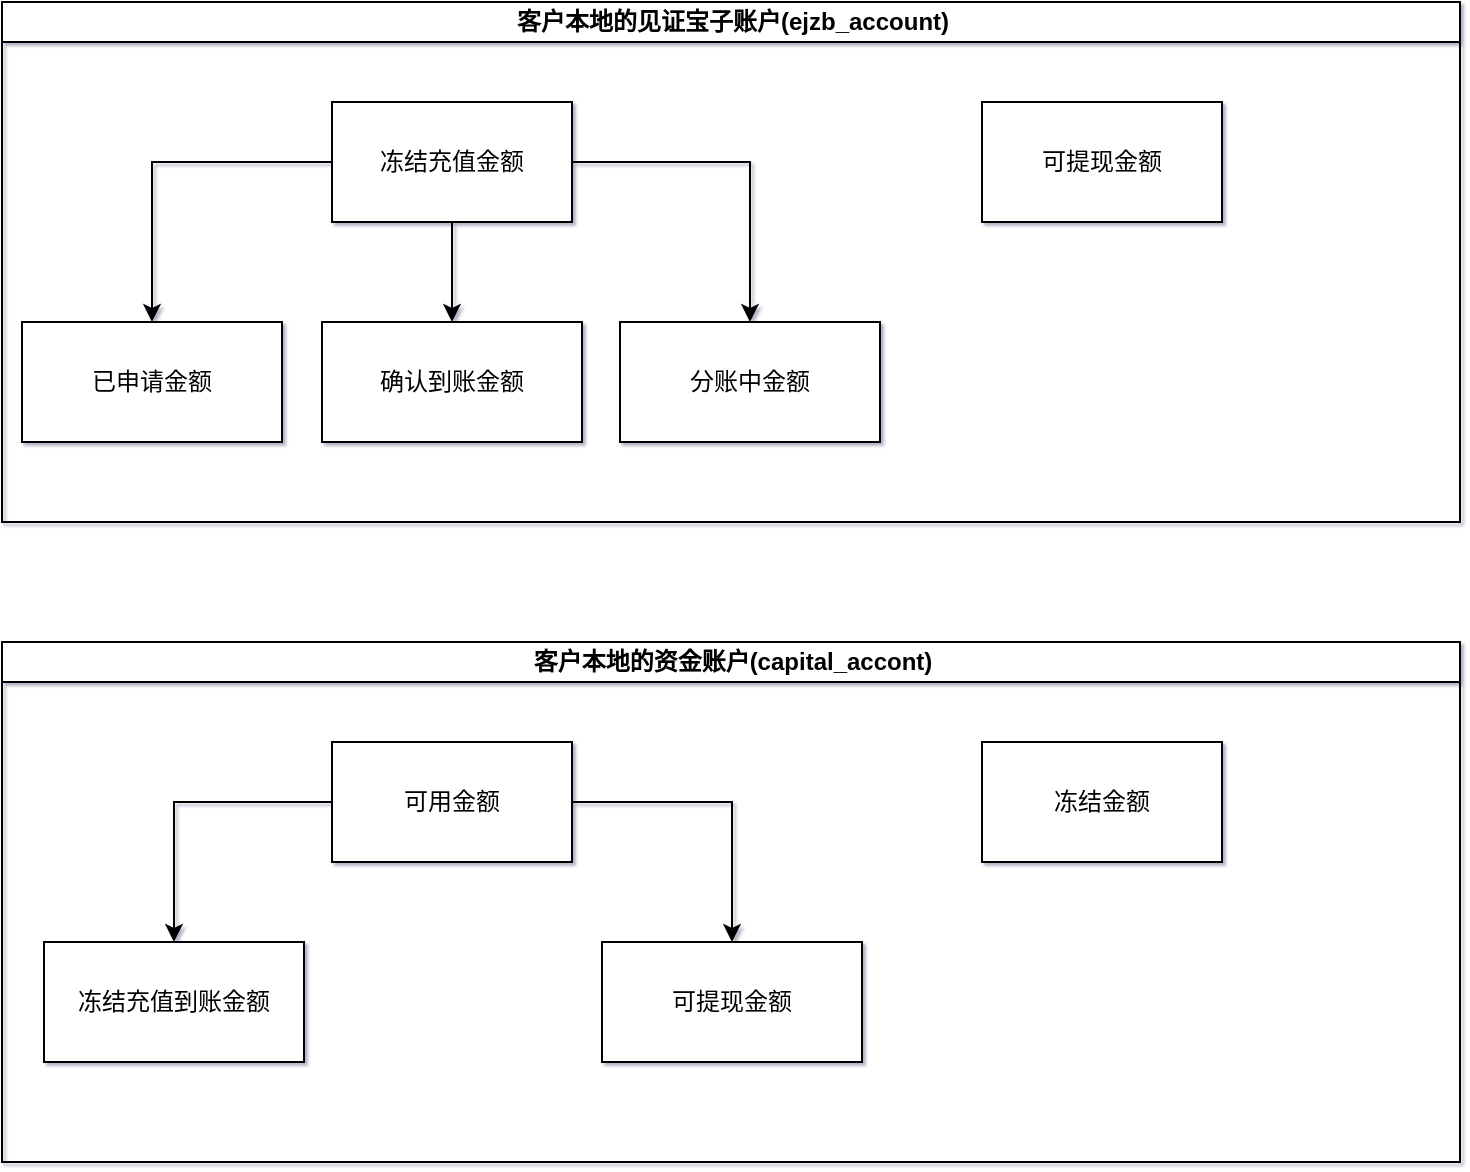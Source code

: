 <mxfile version="16.0.0" type="github">
  <diagram id="prtHgNgQTEPvFCAcTncT" name="Page-1">
    <mxGraphModel dx="1426" dy="794" grid="0" gridSize="10" guides="1" tooltips="1" connect="1" arrows="1" fold="1" page="1" pageScale="1" pageWidth="827" pageHeight="1169" math="0" shadow="1">
      <root>
        <mxCell id="0" />
        <mxCell id="1" parent="0" />
        <mxCell id="dNxyNK7c78bLwvsdeMH5-11" value="客户本地的见证宝子账户(ejzb_account)" style="swimlane;html=1;startSize=20;horizontal=1;containerType=tree;glass=0;" parent="1" vertex="1">
          <mxGeometry x="40" y="50" width="729" height="260" as="geometry" />
        </mxCell>
        <mxCell id="30QaPLMsitgzKYDffqBi-12" style="edgeStyle=orthogonalEdgeStyle;rounded=0;orthogonalLoop=1;jettySize=auto;html=1;entryX=0.5;entryY=0;entryDx=0;entryDy=0;" edge="1" parent="dNxyNK7c78bLwvsdeMH5-11" source="30QaPLMsitgzKYDffqBi-1" target="30QaPLMsitgzKYDffqBi-3">
          <mxGeometry relative="1" as="geometry" />
        </mxCell>
        <mxCell id="30QaPLMsitgzKYDffqBi-13" style="edgeStyle=orthogonalEdgeStyle;rounded=0;orthogonalLoop=1;jettySize=auto;html=1;entryX=0.5;entryY=0;entryDx=0;entryDy=0;" edge="1" parent="dNxyNK7c78bLwvsdeMH5-11" source="30QaPLMsitgzKYDffqBi-1" target="30QaPLMsitgzKYDffqBi-4">
          <mxGeometry relative="1" as="geometry" />
        </mxCell>
        <mxCell id="30QaPLMsitgzKYDffqBi-14" style="edgeStyle=orthogonalEdgeStyle;rounded=0;orthogonalLoop=1;jettySize=auto;html=1;entryX=0.5;entryY=0;entryDx=0;entryDy=0;" edge="1" parent="dNxyNK7c78bLwvsdeMH5-11" source="30QaPLMsitgzKYDffqBi-1" target="30QaPLMsitgzKYDffqBi-5">
          <mxGeometry relative="1" as="geometry" />
        </mxCell>
        <mxCell id="30QaPLMsitgzKYDffqBi-1" value="冻结充值金额" style="rounded=0;whiteSpace=wrap;html=1;" vertex="1" parent="dNxyNK7c78bLwvsdeMH5-11">
          <mxGeometry x="165" y="50" width="120" height="60" as="geometry" />
        </mxCell>
        <mxCell id="30QaPLMsitgzKYDffqBi-2" value="可提现金额" style="rounded=0;whiteSpace=wrap;html=1;" vertex="1" parent="dNxyNK7c78bLwvsdeMH5-11">
          <mxGeometry x="490" y="50" width="120" height="60" as="geometry" />
        </mxCell>
        <mxCell id="30QaPLMsitgzKYDffqBi-3" value="已申请金额" style="rounded=0;whiteSpace=wrap;html=1;" vertex="1" parent="dNxyNK7c78bLwvsdeMH5-11">
          <mxGeometry x="10" y="160" width="130" height="60" as="geometry" />
        </mxCell>
        <mxCell id="30QaPLMsitgzKYDffqBi-4" value="确认到账金额" style="rounded=0;whiteSpace=wrap;html=1;" vertex="1" parent="dNxyNK7c78bLwvsdeMH5-11">
          <mxGeometry x="160" y="160" width="130" height="60" as="geometry" />
        </mxCell>
        <mxCell id="30QaPLMsitgzKYDffqBi-5" value="分账中金额" style="rounded=0;whiteSpace=wrap;html=1;" vertex="1" parent="dNxyNK7c78bLwvsdeMH5-11">
          <mxGeometry x="309" y="160" width="130" height="60" as="geometry" />
        </mxCell>
        <mxCell id="30QaPLMsitgzKYDffqBi-15" value="客户本地的资金账户(capital_accont)" style="swimlane;html=1;startSize=20;horizontal=1;containerType=tree;glass=0;" vertex="1" parent="1">
          <mxGeometry x="40" y="370" width="729" height="260" as="geometry" />
        </mxCell>
        <mxCell id="30QaPLMsitgzKYDffqBi-16" style="edgeStyle=orthogonalEdgeStyle;rounded=0;orthogonalLoop=1;jettySize=auto;html=1;entryX=0.5;entryY=0;entryDx=0;entryDy=0;" edge="1" parent="30QaPLMsitgzKYDffqBi-15" source="30QaPLMsitgzKYDffqBi-19" target="30QaPLMsitgzKYDffqBi-21">
          <mxGeometry relative="1" as="geometry" />
        </mxCell>
        <mxCell id="30QaPLMsitgzKYDffqBi-17" style="edgeStyle=orthogonalEdgeStyle;rounded=0;orthogonalLoop=1;jettySize=auto;html=1;entryX=0.5;entryY=0;entryDx=0;entryDy=0;" edge="1" parent="30QaPLMsitgzKYDffqBi-15" source="30QaPLMsitgzKYDffqBi-19" target="30QaPLMsitgzKYDffqBi-22">
          <mxGeometry relative="1" as="geometry" />
        </mxCell>
        <mxCell id="30QaPLMsitgzKYDffqBi-19" value="可用金额" style="rounded=0;whiteSpace=wrap;html=1;" vertex="1" parent="30QaPLMsitgzKYDffqBi-15">
          <mxGeometry x="165" y="50" width="120" height="60" as="geometry" />
        </mxCell>
        <mxCell id="30QaPLMsitgzKYDffqBi-20" value="冻结金额" style="rounded=0;whiteSpace=wrap;html=1;" vertex="1" parent="30QaPLMsitgzKYDffqBi-15">
          <mxGeometry x="490" y="50" width="120" height="60" as="geometry" />
        </mxCell>
        <mxCell id="30QaPLMsitgzKYDffqBi-21" value="冻结充值到账金额" style="rounded=0;whiteSpace=wrap;html=1;" vertex="1" parent="30QaPLMsitgzKYDffqBi-15">
          <mxGeometry x="21" y="150" width="130" height="60" as="geometry" />
        </mxCell>
        <mxCell id="30QaPLMsitgzKYDffqBi-22" value="可提现金额" style="rounded=0;whiteSpace=wrap;html=1;" vertex="1" parent="30QaPLMsitgzKYDffqBi-15">
          <mxGeometry x="300" y="150" width="130" height="60" as="geometry" />
        </mxCell>
      </root>
    </mxGraphModel>
  </diagram>
</mxfile>
